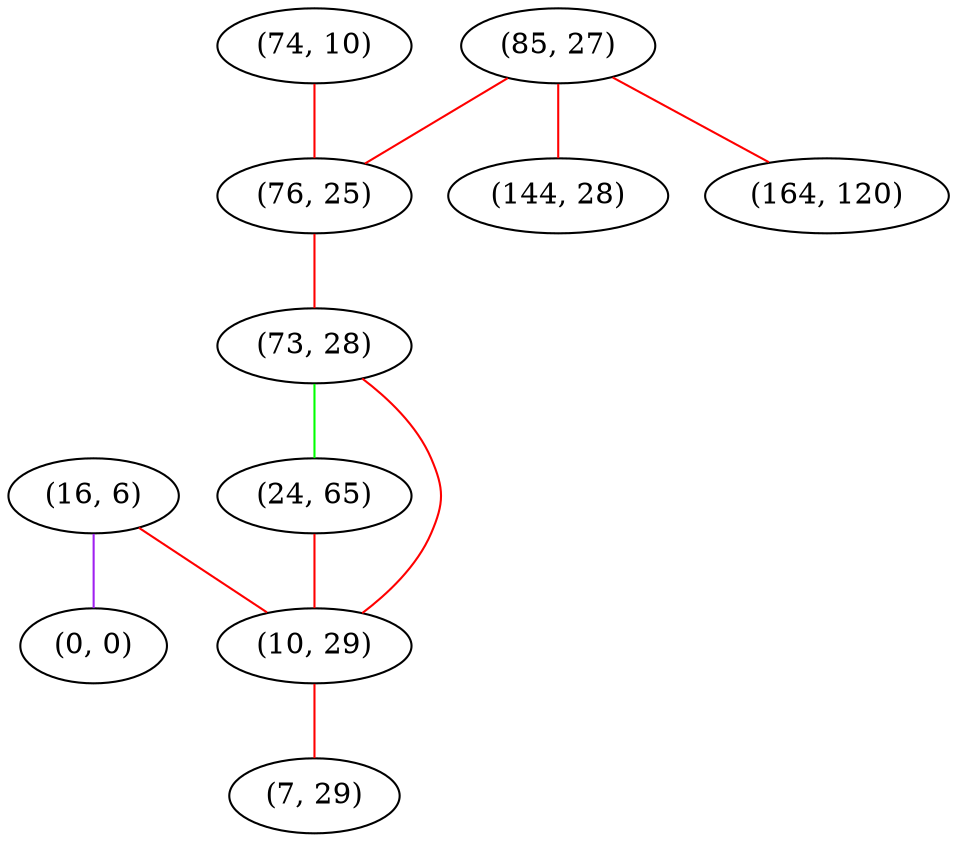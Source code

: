graph "" {
"(16, 6)";
"(0, 0)";
"(85, 27)";
"(74, 10)";
"(76, 25)";
"(73, 28)";
"(144, 28)";
"(164, 120)";
"(24, 65)";
"(10, 29)";
"(7, 29)";
"(16, 6)" -- "(10, 29)"  [color=red, key=0, weight=1];
"(16, 6)" -- "(0, 0)"  [color=purple, key=0, weight=4];
"(85, 27)" -- "(144, 28)"  [color=red, key=0, weight=1];
"(85, 27)" -- "(76, 25)"  [color=red, key=0, weight=1];
"(85, 27)" -- "(164, 120)"  [color=red, key=0, weight=1];
"(74, 10)" -- "(76, 25)"  [color=red, key=0, weight=1];
"(76, 25)" -- "(73, 28)"  [color=red, key=0, weight=1];
"(73, 28)" -- "(24, 65)"  [color=green, key=0, weight=2];
"(73, 28)" -- "(10, 29)"  [color=red, key=0, weight=1];
"(24, 65)" -- "(10, 29)"  [color=red, key=0, weight=1];
"(10, 29)" -- "(7, 29)"  [color=red, key=0, weight=1];
}
